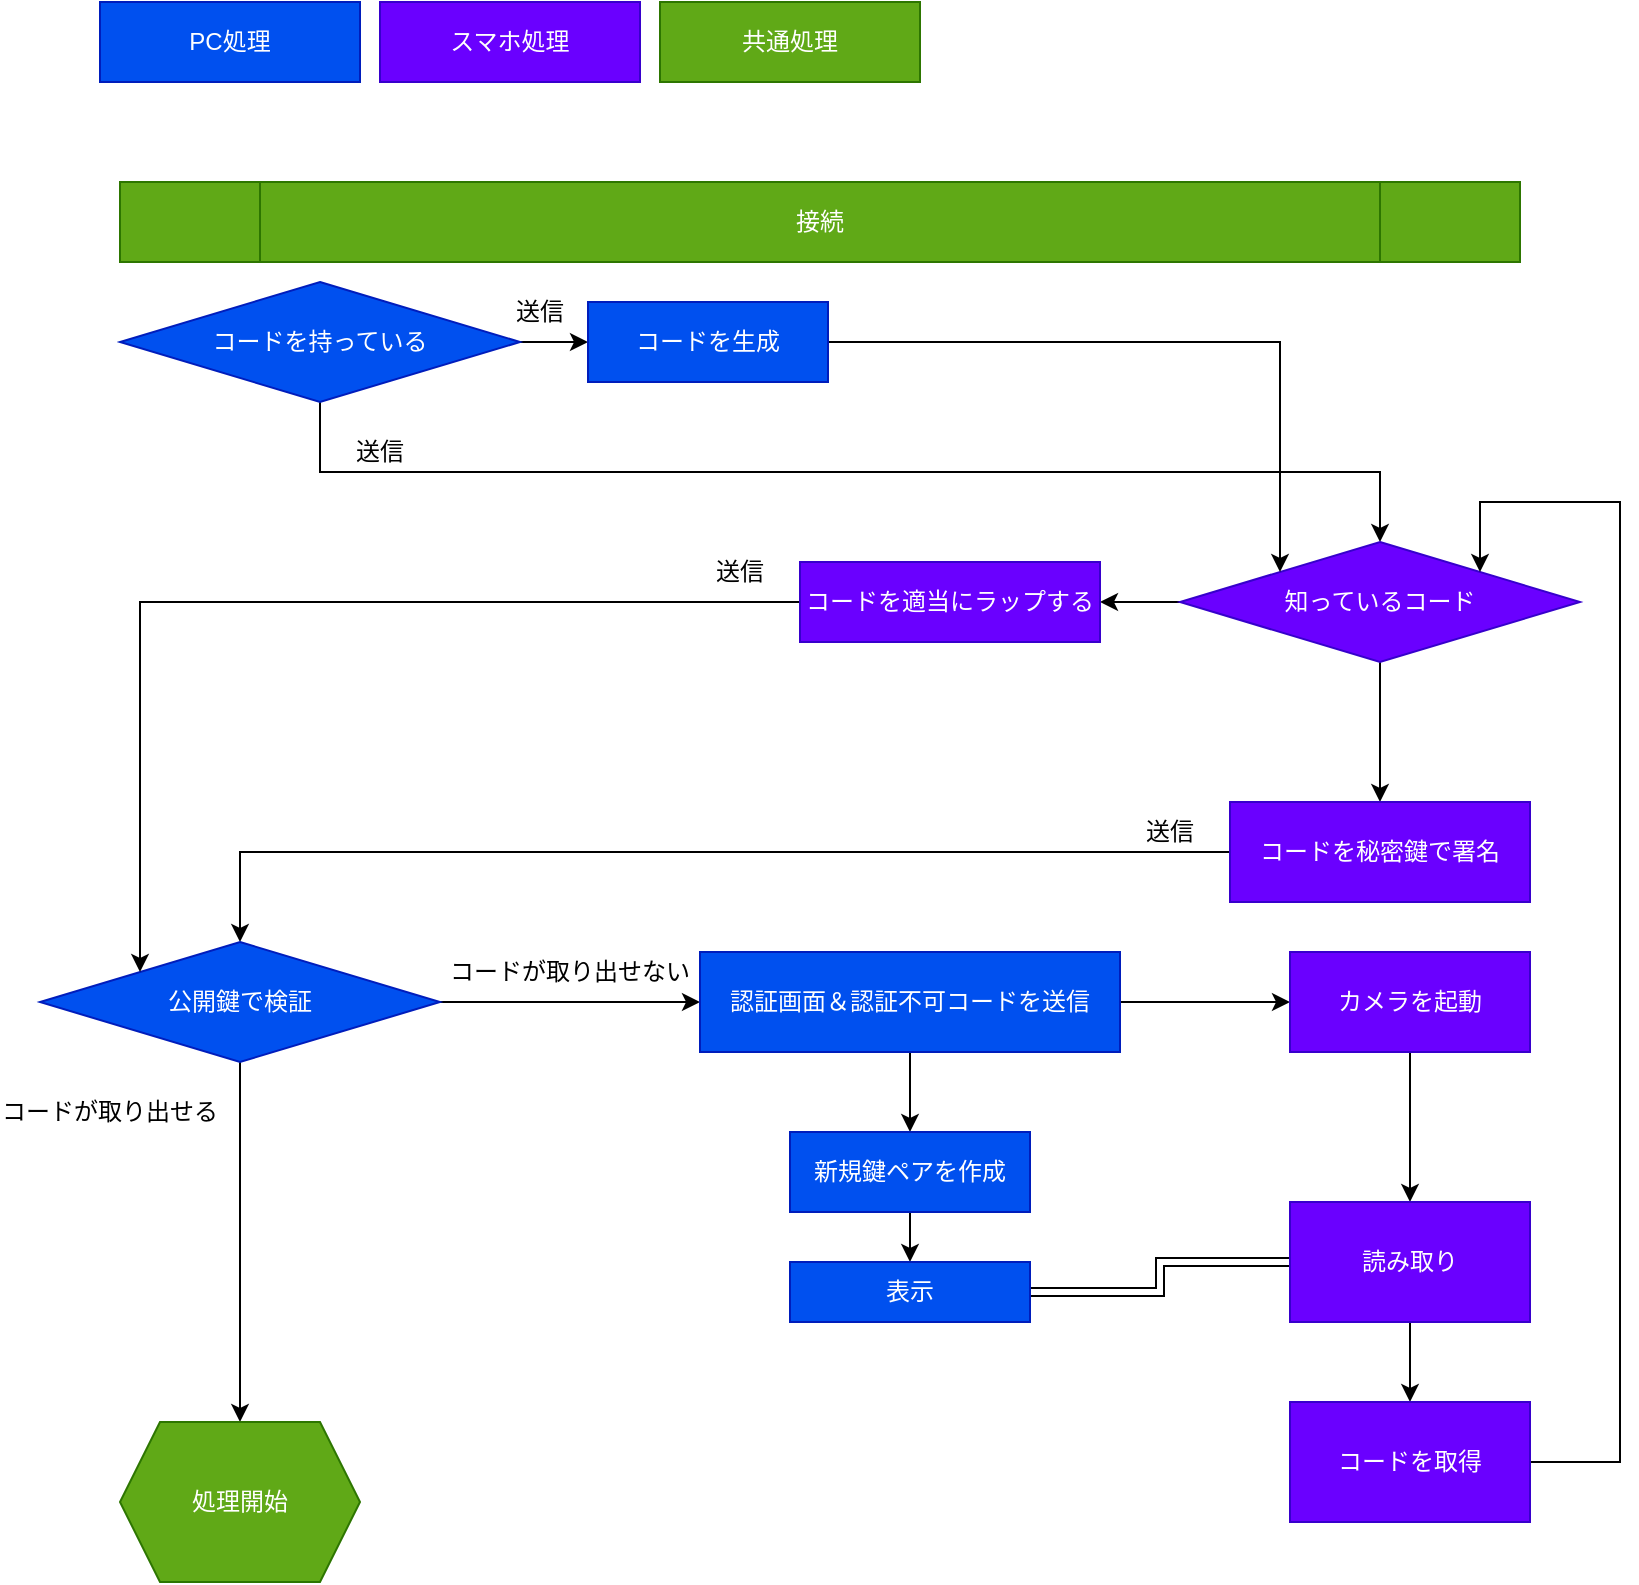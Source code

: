 <mxfile version="28.0.7">
  <diagram name="ページ1" id="NDNhFJdXWe8HxZ1EJZc7">
    <mxGraphModel dx="1426" dy="2081" grid="1" gridSize="10" guides="1" tooltips="1" connect="1" arrows="1" fold="1" page="1" pageScale="1" pageWidth="827" pageHeight="1169" math="0" shadow="0">
      <root>
        <mxCell id="0" />
        <mxCell id="1" parent="0" />
        <mxCell id="gAYh33xrpMIJDQLmw2Uc-2" value="接続" style="shape=process;whiteSpace=wrap;html=1;backgroundOutline=1;fillColor=#60a917;fontColor=#ffffff;strokeColor=#2D7600;" vertex="1" parent="1">
          <mxGeometry x="60" y="70" width="700" height="40" as="geometry" />
        </mxCell>
        <mxCell id="gAYh33xrpMIJDQLmw2Uc-12" value="" style="edgeStyle=orthogonalEdgeStyle;rounded=0;orthogonalLoop=1;jettySize=auto;html=1;entryX=0.5;entryY=0;entryDx=0;entryDy=0;exitX=0.5;exitY=1;exitDx=0;exitDy=0;" edge="1" parent="1" source="gAYh33xrpMIJDQLmw2Uc-10" target="gAYh33xrpMIJDQLmw2Uc-11">
          <mxGeometry relative="1" as="geometry" />
        </mxCell>
        <mxCell id="gAYh33xrpMIJDQLmw2Uc-27" value="" style="edgeStyle=orthogonalEdgeStyle;rounded=0;orthogonalLoop=1;jettySize=auto;html=1;" edge="1" parent="1" source="gAYh33xrpMIJDQLmw2Uc-10" target="gAYh33xrpMIJDQLmw2Uc-26">
          <mxGeometry relative="1" as="geometry" />
        </mxCell>
        <mxCell id="gAYh33xrpMIJDQLmw2Uc-10" value="コードを持っている" style="rhombus;whiteSpace=wrap;html=1;fillColor=#0050ef;fontColor=#ffffff;strokeColor=#001DBC;" vertex="1" parent="1">
          <mxGeometry x="60" y="120" width="200" height="60" as="geometry" />
        </mxCell>
        <mxCell id="gAYh33xrpMIJDQLmw2Uc-16" value="" style="edgeStyle=orthogonalEdgeStyle;rounded=0;orthogonalLoop=1;jettySize=auto;html=1;entryX=0.5;entryY=0;entryDx=0;entryDy=0;exitX=0;exitY=0.5;exitDx=0;exitDy=0;" edge="1" parent="1" source="gAYh33xrpMIJDQLmw2Uc-17" target="gAYh33xrpMIJDQLmw2Uc-15">
          <mxGeometry relative="1" as="geometry">
            <mxPoint x="430" y="210" as="sourcePoint" />
            <mxPoint x="150" y="220" as="targetPoint" />
          </mxGeometry>
        </mxCell>
        <mxCell id="gAYh33xrpMIJDQLmw2Uc-18" value="" style="edgeStyle=orthogonalEdgeStyle;rounded=0;orthogonalLoop=1;jettySize=auto;html=1;entryX=0.5;entryY=0;entryDx=0;entryDy=0;" edge="1" parent="1" source="gAYh33xrpMIJDQLmw2Uc-11" target="gAYh33xrpMIJDQLmw2Uc-17">
          <mxGeometry relative="1" as="geometry" />
        </mxCell>
        <mxCell id="gAYh33xrpMIJDQLmw2Uc-32" value="" style="edgeStyle=orthogonalEdgeStyle;rounded=0;orthogonalLoop=1;jettySize=auto;html=1;" edge="1" parent="1" source="gAYh33xrpMIJDQLmw2Uc-11" target="gAYh33xrpMIJDQLmw2Uc-31">
          <mxGeometry relative="1" as="geometry" />
        </mxCell>
        <mxCell id="gAYh33xrpMIJDQLmw2Uc-11" value="知っているコード" style="rhombus;whiteSpace=wrap;html=1;fillColor=#6a00ff;fontColor=#ffffff;strokeColor=#3700CC;" vertex="1" parent="1">
          <mxGeometry x="590" y="250" width="200" height="60" as="geometry" />
        </mxCell>
        <mxCell id="gAYh33xrpMIJDQLmw2Uc-14" value="送信" style="text;html=1;align=center;verticalAlign=middle;whiteSpace=wrap;rounded=0;" vertex="1" parent="1">
          <mxGeometry x="240" y="120" width="60" height="30" as="geometry" />
        </mxCell>
        <mxCell id="gAYh33xrpMIJDQLmw2Uc-25" value="" style="edgeStyle=orthogonalEdgeStyle;rounded=0;orthogonalLoop=1;jettySize=auto;html=1;" edge="1" parent="1" source="gAYh33xrpMIJDQLmw2Uc-15" target="gAYh33xrpMIJDQLmw2Uc-24">
          <mxGeometry relative="1" as="geometry" />
        </mxCell>
        <mxCell id="gAYh33xrpMIJDQLmw2Uc-37" value="" style="edgeStyle=orthogonalEdgeStyle;rounded=0;orthogonalLoop=1;jettySize=auto;html=1;" edge="1" parent="1" source="gAYh33xrpMIJDQLmw2Uc-15" target="gAYh33xrpMIJDQLmw2Uc-36">
          <mxGeometry relative="1" as="geometry" />
        </mxCell>
        <mxCell id="gAYh33xrpMIJDQLmw2Uc-15" value="公開鍵で検証" style="rhombus;whiteSpace=wrap;html=1;fillColor=#0050ef;fontColor=#ffffff;strokeColor=#001DBC;" vertex="1" parent="1">
          <mxGeometry x="20" y="450" width="200" height="60" as="geometry" />
        </mxCell>
        <mxCell id="gAYh33xrpMIJDQLmw2Uc-17" value="コードを秘密鍵で署名" style="whiteSpace=wrap;html=1;fillColor=#6a00ff;fontColor=#ffffff;strokeColor=#3700CC;" vertex="1" parent="1">
          <mxGeometry x="615" y="380" width="150" height="50" as="geometry" />
        </mxCell>
        <mxCell id="gAYh33xrpMIJDQLmw2Uc-21" value="送信" style="text;html=1;align=center;verticalAlign=middle;whiteSpace=wrap;rounded=0;" vertex="1" parent="1">
          <mxGeometry x="555" y="380" width="60" height="30" as="geometry" />
        </mxCell>
        <mxCell id="gAYh33xrpMIJDQLmw2Uc-22" value="コードが取り出せる" style="text;html=1;align=center;verticalAlign=middle;whiteSpace=wrap;rounded=0;" vertex="1" parent="1">
          <mxGeometry y="520" width="110" height="30" as="geometry" />
        </mxCell>
        <mxCell id="gAYh33xrpMIJDQLmw2Uc-24" value="処理開始" style="shape=hexagon;perimeter=hexagonPerimeter2;whiteSpace=wrap;html=1;fixedSize=1;fillColor=#60a917;fontColor=#ffffff;strokeColor=#2D7600;" vertex="1" parent="1">
          <mxGeometry x="60" y="690" width="120" height="80" as="geometry" />
        </mxCell>
        <mxCell id="gAYh33xrpMIJDQLmw2Uc-29" value="" style="edgeStyle=orthogonalEdgeStyle;rounded=0;orthogonalLoop=1;jettySize=auto;html=1;entryX=0;entryY=0;entryDx=0;entryDy=0;" edge="1" parent="1" source="gAYh33xrpMIJDQLmw2Uc-26" target="gAYh33xrpMIJDQLmw2Uc-11">
          <mxGeometry relative="1" as="geometry">
            <mxPoint x="160" y="310" as="targetPoint" />
          </mxGeometry>
        </mxCell>
        <mxCell id="gAYh33xrpMIJDQLmw2Uc-26" value="コードを生成" style="whiteSpace=wrap;html=1;fillColor=#0050ef;fontColor=#ffffff;strokeColor=#001DBC;" vertex="1" parent="1">
          <mxGeometry x="294" y="130" width="120" height="40" as="geometry" />
        </mxCell>
        <mxCell id="gAYh33xrpMIJDQLmw2Uc-30" value="送信" style="text;html=1;align=center;verticalAlign=middle;whiteSpace=wrap;rounded=0;" vertex="1" parent="1">
          <mxGeometry x="160" y="190" width="60" height="30" as="geometry" />
        </mxCell>
        <mxCell id="gAYh33xrpMIJDQLmw2Uc-34" value="" style="edgeStyle=orthogonalEdgeStyle;rounded=0;orthogonalLoop=1;jettySize=auto;html=1;entryX=0;entryY=0;entryDx=0;entryDy=0;" edge="1" parent="1" source="gAYh33xrpMIJDQLmw2Uc-31" target="gAYh33xrpMIJDQLmw2Uc-15">
          <mxGeometry relative="1" as="geometry">
            <mxPoint x="320" y="280" as="targetPoint" />
          </mxGeometry>
        </mxCell>
        <mxCell id="gAYh33xrpMIJDQLmw2Uc-31" value="コードを適当にラップする" style="whiteSpace=wrap;html=1;fillColor=#6a00ff;fontColor=#ffffff;strokeColor=#3700CC;" vertex="1" parent="1">
          <mxGeometry x="400" y="260" width="150" height="40" as="geometry" />
        </mxCell>
        <mxCell id="gAYh33xrpMIJDQLmw2Uc-35" value="送信" style="text;html=1;align=center;verticalAlign=middle;whiteSpace=wrap;rounded=0;" vertex="1" parent="1">
          <mxGeometry x="340" y="250" width="60" height="30" as="geometry" />
        </mxCell>
        <mxCell id="gAYh33xrpMIJDQLmw2Uc-40" value="" style="edgeStyle=orthogonalEdgeStyle;rounded=0;orthogonalLoop=1;jettySize=auto;html=1;" edge="1" parent="1" source="gAYh33xrpMIJDQLmw2Uc-36" target="gAYh33xrpMIJDQLmw2Uc-39">
          <mxGeometry relative="1" as="geometry" />
        </mxCell>
        <mxCell id="gAYh33xrpMIJDQLmw2Uc-42" value="" style="edgeStyle=orthogonalEdgeStyle;rounded=0;orthogonalLoop=1;jettySize=auto;html=1;" edge="1" parent="1" source="gAYh33xrpMIJDQLmw2Uc-36" target="gAYh33xrpMIJDQLmw2Uc-41">
          <mxGeometry relative="1" as="geometry" />
        </mxCell>
        <mxCell id="gAYh33xrpMIJDQLmw2Uc-36" value="認証画面＆認証不可コードを送信" style="whiteSpace=wrap;html=1;fillColor=#0050ef;fontColor=#ffffff;strokeColor=#001DBC;" vertex="1" parent="1">
          <mxGeometry x="350" y="455" width="210" height="50" as="geometry" />
        </mxCell>
        <mxCell id="gAYh33xrpMIJDQLmw2Uc-38" value="コードが取り出せない" style="text;html=1;align=center;verticalAlign=middle;whiteSpace=wrap;rounded=0;" vertex="1" parent="1">
          <mxGeometry x="210" y="450" width="150" height="30" as="geometry" />
        </mxCell>
        <mxCell id="gAYh33xrpMIJDQLmw2Uc-46" value="" style="edgeStyle=orthogonalEdgeStyle;rounded=0;orthogonalLoop=1;jettySize=auto;html=1;" edge="1" parent="1" source="gAYh33xrpMIJDQLmw2Uc-39" target="gAYh33xrpMIJDQLmw2Uc-45">
          <mxGeometry relative="1" as="geometry" />
        </mxCell>
        <mxCell id="gAYh33xrpMIJDQLmw2Uc-39" value="カメラを起動" style="whiteSpace=wrap;html=1;fillColor=#6a00ff;fontColor=#ffffff;strokeColor=#3700CC;" vertex="1" parent="1">
          <mxGeometry x="645" y="455" width="120" height="50" as="geometry" />
        </mxCell>
        <mxCell id="gAYh33xrpMIJDQLmw2Uc-44" value="" style="edgeStyle=orthogonalEdgeStyle;rounded=0;orthogonalLoop=1;jettySize=auto;html=1;" edge="1" parent="1" source="gAYh33xrpMIJDQLmw2Uc-41" target="gAYh33xrpMIJDQLmw2Uc-43">
          <mxGeometry relative="1" as="geometry" />
        </mxCell>
        <mxCell id="gAYh33xrpMIJDQLmw2Uc-41" value="新規鍵ペアを作成" style="whiteSpace=wrap;html=1;fillColor=#0050ef;fontColor=#ffffff;strokeColor=#001DBC;" vertex="1" parent="1">
          <mxGeometry x="395" y="545" width="120" height="40" as="geometry" />
        </mxCell>
        <mxCell id="gAYh33xrpMIJDQLmw2Uc-48" value="" style="edgeStyle=orthogonalEdgeStyle;rounded=0;orthogonalLoop=1;jettySize=auto;html=1;exitX=0;exitY=0.5;exitDx=0;exitDy=0;entryX=1;entryY=0.5;entryDx=0;entryDy=0;shape=link;endArrow=none;endFill=0;" edge="1" parent="1" source="gAYh33xrpMIJDQLmw2Uc-45" target="gAYh33xrpMIJDQLmw2Uc-43">
          <mxGeometry relative="1" as="geometry">
            <mxPoint x="580" y="690" as="targetPoint" />
          </mxGeometry>
        </mxCell>
        <mxCell id="gAYh33xrpMIJDQLmw2Uc-43" value="表示" style="whiteSpace=wrap;html=1;fillColor=#0050ef;fontColor=#ffffff;strokeColor=#001DBC;" vertex="1" parent="1">
          <mxGeometry x="395" y="610" width="120" height="30" as="geometry" />
        </mxCell>
        <mxCell id="gAYh33xrpMIJDQLmw2Uc-52" value="" style="edgeStyle=orthogonalEdgeStyle;rounded=0;orthogonalLoop=1;jettySize=auto;html=1;" edge="1" parent="1" source="gAYh33xrpMIJDQLmw2Uc-45" target="gAYh33xrpMIJDQLmw2Uc-51">
          <mxGeometry relative="1" as="geometry" />
        </mxCell>
        <mxCell id="gAYh33xrpMIJDQLmw2Uc-45" value="読み取り" style="whiteSpace=wrap;html=1;fillColor=#6a00ff;fontColor=#ffffff;strokeColor=#3700CC;" vertex="1" parent="1">
          <mxGeometry x="645" y="580" width="120" height="60" as="geometry" />
        </mxCell>
        <mxCell id="gAYh33xrpMIJDQLmw2Uc-54" value="" style="edgeStyle=orthogonalEdgeStyle;rounded=0;orthogonalLoop=1;jettySize=auto;html=1;exitX=1;exitY=0.5;exitDx=0;exitDy=0;entryX=1;entryY=0;entryDx=0;entryDy=0;" edge="1" parent="1" source="gAYh33xrpMIJDQLmw2Uc-51" target="gAYh33xrpMIJDQLmw2Uc-11">
          <mxGeometry relative="1" as="geometry">
            <mxPoint x="705" y="810" as="targetPoint" />
            <Array as="points">
              <mxPoint x="810" y="710" />
              <mxPoint x="810" y="230" />
              <mxPoint x="740" y="230" />
            </Array>
          </mxGeometry>
        </mxCell>
        <mxCell id="gAYh33xrpMIJDQLmw2Uc-51" value="コードを取得" style="whiteSpace=wrap;html=1;fillColor=#6a00ff;fontColor=#ffffff;strokeColor=#3700CC;" vertex="1" parent="1">
          <mxGeometry x="645" y="680" width="120" height="60" as="geometry" />
        </mxCell>
        <mxCell id="gAYh33xrpMIJDQLmw2Uc-57" value="PC処理" style="rounded=0;whiteSpace=wrap;html=1;fillColor=#0050ef;fontColor=#ffffff;strokeColor=#001DBC;" vertex="1" parent="1">
          <mxGeometry x="50" y="-20" width="130" height="40" as="geometry" />
        </mxCell>
        <mxCell id="gAYh33xrpMIJDQLmw2Uc-58" value="スマホ処理" style="rounded=0;whiteSpace=wrap;html=1;fillColor=#6a00ff;fontColor=#ffffff;strokeColor=#3700CC;" vertex="1" parent="1">
          <mxGeometry x="190" y="-20" width="130" height="40" as="geometry" />
        </mxCell>
        <mxCell id="gAYh33xrpMIJDQLmw2Uc-59" value="共通処理" style="rounded=0;whiteSpace=wrap;html=1;fillColor=#60a917;fontColor=#ffffff;strokeColor=#2D7600;" vertex="1" parent="1">
          <mxGeometry x="330" y="-20" width="130" height="40" as="geometry" />
        </mxCell>
      </root>
    </mxGraphModel>
  </diagram>
</mxfile>
